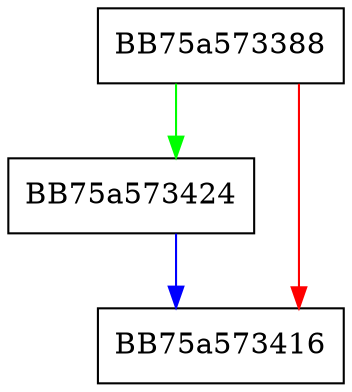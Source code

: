 digraph CResmgrFile {
  node [shape="box"];
  graph [splines=ortho];
  BB75a573388 -> BB75a573424 [color="green"];
  BB75a573388 -> BB75a573416 [color="red"];
  BB75a573424 -> BB75a573416 [color="blue"];
}